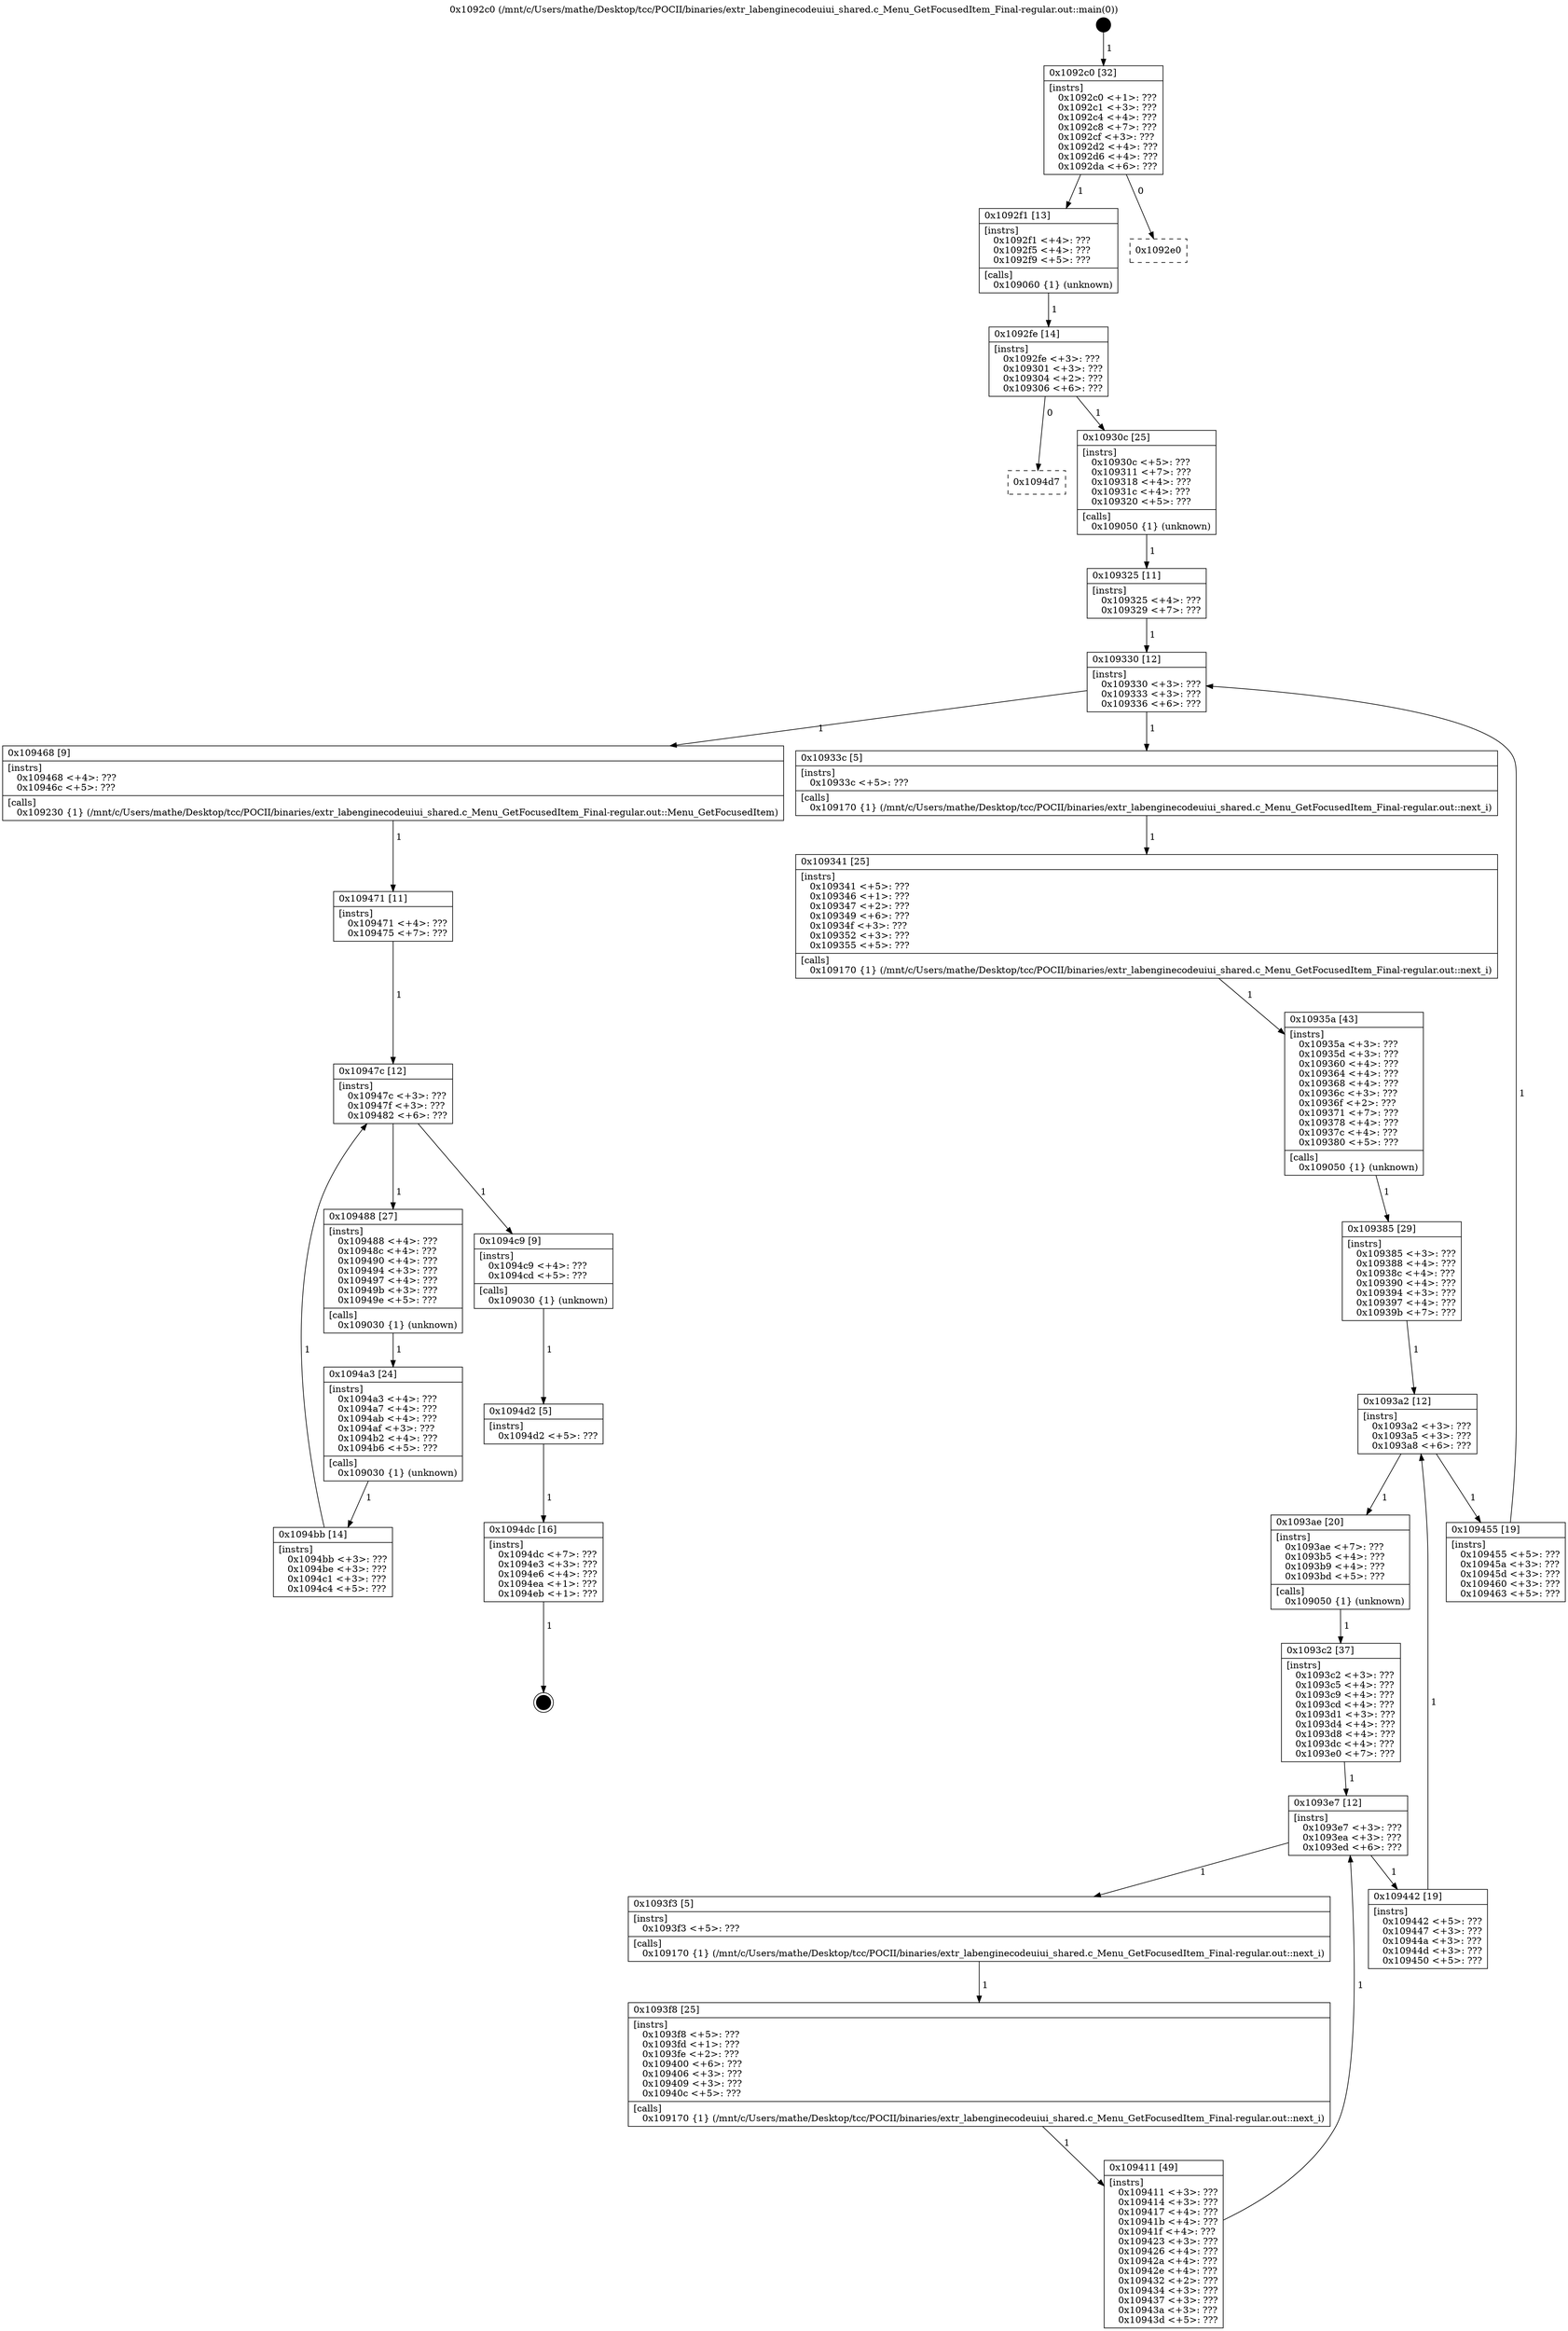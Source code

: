 digraph "0x1092c0" {
  label = "0x1092c0 (/mnt/c/Users/mathe/Desktop/tcc/POCII/binaries/extr_labenginecodeuiui_shared.c_Menu_GetFocusedItem_Final-regular.out::main(0))"
  labelloc = "t"
  node[shape=record]

  Entry [label="",width=0.3,height=0.3,shape=circle,fillcolor=black,style=filled]
  "0x1092c0" [label="{
     0x1092c0 [32]\l
     | [instrs]\l
     &nbsp;&nbsp;0x1092c0 \<+1\>: ???\l
     &nbsp;&nbsp;0x1092c1 \<+3\>: ???\l
     &nbsp;&nbsp;0x1092c4 \<+4\>: ???\l
     &nbsp;&nbsp;0x1092c8 \<+7\>: ???\l
     &nbsp;&nbsp;0x1092cf \<+3\>: ???\l
     &nbsp;&nbsp;0x1092d2 \<+4\>: ???\l
     &nbsp;&nbsp;0x1092d6 \<+4\>: ???\l
     &nbsp;&nbsp;0x1092da \<+6\>: ???\l
  }"]
  "0x1092f1" [label="{
     0x1092f1 [13]\l
     | [instrs]\l
     &nbsp;&nbsp;0x1092f1 \<+4\>: ???\l
     &nbsp;&nbsp;0x1092f5 \<+4\>: ???\l
     &nbsp;&nbsp;0x1092f9 \<+5\>: ???\l
     | [calls]\l
     &nbsp;&nbsp;0x109060 \{1\} (unknown)\l
  }"]
  "0x1092e0" [label="{
     0x1092e0\l
  }", style=dashed]
  "0x1092fe" [label="{
     0x1092fe [14]\l
     | [instrs]\l
     &nbsp;&nbsp;0x1092fe \<+3\>: ???\l
     &nbsp;&nbsp;0x109301 \<+3\>: ???\l
     &nbsp;&nbsp;0x109304 \<+2\>: ???\l
     &nbsp;&nbsp;0x109306 \<+6\>: ???\l
  }"]
  "0x1094d7" [label="{
     0x1094d7\l
  }", style=dashed]
  "0x10930c" [label="{
     0x10930c [25]\l
     | [instrs]\l
     &nbsp;&nbsp;0x10930c \<+5\>: ???\l
     &nbsp;&nbsp;0x109311 \<+7\>: ???\l
     &nbsp;&nbsp;0x109318 \<+4\>: ???\l
     &nbsp;&nbsp;0x10931c \<+4\>: ???\l
     &nbsp;&nbsp;0x109320 \<+5\>: ???\l
     | [calls]\l
     &nbsp;&nbsp;0x109050 \{1\} (unknown)\l
  }"]
  Exit [label="",width=0.3,height=0.3,shape=circle,fillcolor=black,style=filled,peripheries=2]
  "0x109330" [label="{
     0x109330 [12]\l
     | [instrs]\l
     &nbsp;&nbsp;0x109330 \<+3\>: ???\l
     &nbsp;&nbsp;0x109333 \<+3\>: ???\l
     &nbsp;&nbsp;0x109336 \<+6\>: ???\l
  }"]
  "0x109468" [label="{
     0x109468 [9]\l
     | [instrs]\l
     &nbsp;&nbsp;0x109468 \<+4\>: ???\l
     &nbsp;&nbsp;0x10946c \<+5\>: ???\l
     | [calls]\l
     &nbsp;&nbsp;0x109230 \{1\} (/mnt/c/Users/mathe/Desktop/tcc/POCII/binaries/extr_labenginecodeuiui_shared.c_Menu_GetFocusedItem_Final-regular.out::Menu_GetFocusedItem)\l
  }"]
  "0x10933c" [label="{
     0x10933c [5]\l
     | [instrs]\l
     &nbsp;&nbsp;0x10933c \<+5\>: ???\l
     | [calls]\l
     &nbsp;&nbsp;0x109170 \{1\} (/mnt/c/Users/mathe/Desktop/tcc/POCII/binaries/extr_labenginecodeuiui_shared.c_Menu_GetFocusedItem_Final-regular.out::next_i)\l
  }"]
  "0x109341" [label="{
     0x109341 [25]\l
     | [instrs]\l
     &nbsp;&nbsp;0x109341 \<+5\>: ???\l
     &nbsp;&nbsp;0x109346 \<+1\>: ???\l
     &nbsp;&nbsp;0x109347 \<+2\>: ???\l
     &nbsp;&nbsp;0x109349 \<+6\>: ???\l
     &nbsp;&nbsp;0x10934f \<+3\>: ???\l
     &nbsp;&nbsp;0x109352 \<+3\>: ???\l
     &nbsp;&nbsp;0x109355 \<+5\>: ???\l
     | [calls]\l
     &nbsp;&nbsp;0x109170 \{1\} (/mnt/c/Users/mathe/Desktop/tcc/POCII/binaries/extr_labenginecodeuiui_shared.c_Menu_GetFocusedItem_Final-regular.out::next_i)\l
  }"]
  "0x10935a" [label="{
     0x10935a [43]\l
     | [instrs]\l
     &nbsp;&nbsp;0x10935a \<+3\>: ???\l
     &nbsp;&nbsp;0x10935d \<+3\>: ???\l
     &nbsp;&nbsp;0x109360 \<+4\>: ???\l
     &nbsp;&nbsp;0x109364 \<+4\>: ???\l
     &nbsp;&nbsp;0x109368 \<+4\>: ???\l
     &nbsp;&nbsp;0x10936c \<+3\>: ???\l
     &nbsp;&nbsp;0x10936f \<+2\>: ???\l
     &nbsp;&nbsp;0x109371 \<+7\>: ???\l
     &nbsp;&nbsp;0x109378 \<+4\>: ???\l
     &nbsp;&nbsp;0x10937c \<+4\>: ???\l
     &nbsp;&nbsp;0x109380 \<+5\>: ???\l
     | [calls]\l
     &nbsp;&nbsp;0x109050 \{1\} (unknown)\l
  }"]
  "0x1093a2" [label="{
     0x1093a2 [12]\l
     | [instrs]\l
     &nbsp;&nbsp;0x1093a2 \<+3\>: ???\l
     &nbsp;&nbsp;0x1093a5 \<+3\>: ???\l
     &nbsp;&nbsp;0x1093a8 \<+6\>: ???\l
  }"]
  "0x109455" [label="{
     0x109455 [19]\l
     | [instrs]\l
     &nbsp;&nbsp;0x109455 \<+5\>: ???\l
     &nbsp;&nbsp;0x10945a \<+3\>: ???\l
     &nbsp;&nbsp;0x10945d \<+3\>: ???\l
     &nbsp;&nbsp;0x109460 \<+3\>: ???\l
     &nbsp;&nbsp;0x109463 \<+5\>: ???\l
  }"]
  "0x1093ae" [label="{
     0x1093ae [20]\l
     | [instrs]\l
     &nbsp;&nbsp;0x1093ae \<+7\>: ???\l
     &nbsp;&nbsp;0x1093b5 \<+4\>: ???\l
     &nbsp;&nbsp;0x1093b9 \<+4\>: ???\l
     &nbsp;&nbsp;0x1093bd \<+5\>: ???\l
     | [calls]\l
     &nbsp;&nbsp;0x109050 \{1\} (unknown)\l
  }"]
  "0x1093e7" [label="{
     0x1093e7 [12]\l
     | [instrs]\l
     &nbsp;&nbsp;0x1093e7 \<+3\>: ???\l
     &nbsp;&nbsp;0x1093ea \<+3\>: ???\l
     &nbsp;&nbsp;0x1093ed \<+6\>: ???\l
  }"]
  "0x109442" [label="{
     0x109442 [19]\l
     | [instrs]\l
     &nbsp;&nbsp;0x109442 \<+5\>: ???\l
     &nbsp;&nbsp;0x109447 \<+3\>: ???\l
     &nbsp;&nbsp;0x10944a \<+3\>: ???\l
     &nbsp;&nbsp;0x10944d \<+3\>: ???\l
     &nbsp;&nbsp;0x109450 \<+5\>: ???\l
  }"]
  "0x1093f3" [label="{
     0x1093f3 [5]\l
     | [instrs]\l
     &nbsp;&nbsp;0x1093f3 \<+5\>: ???\l
     | [calls]\l
     &nbsp;&nbsp;0x109170 \{1\} (/mnt/c/Users/mathe/Desktop/tcc/POCII/binaries/extr_labenginecodeuiui_shared.c_Menu_GetFocusedItem_Final-regular.out::next_i)\l
  }"]
  "0x1093f8" [label="{
     0x1093f8 [25]\l
     | [instrs]\l
     &nbsp;&nbsp;0x1093f8 \<+5\>: ???\l
     &nbsp;&nbsp;0x1093fd \<+1\>: ???\l
     &nbsp;&nbsp;0x1093fe \<+2\>: ???\l
     &nbsp;&nbsp;0x109400 \<+6\>: ???\l
     &nbsp;&nbsp;0x109406 \<+3\>: ???\l
     &nbsp;&nbsp;0x109409 \<+3\>: ???\l
     &nbsp;&nbsp;0x10940c \<+5\>: ???\l
     | [calls]\l
     &nbsp;&nbsp;0x109170 \{1\} (/mnt/c/Users/mathe/Desktop/tcc/POCII/binaries/extr_labenginecodeuiui_shared.c_Menu_GetFocusedItem_Final-regular.out::next_i)\l
  }"]
  "0x109411" [label="{
     0x109411 [49]\l
     | [instrs]\l
     &nbsp;&nbsp;0x109411 \<+3\>: ???\l
     &nbsp;&nbsp;0x109414 \<+3\>: ???\l
     &nbsp;&nbsp;0x109417 \<+4\>: ???\l
     &nbsp;&nbsp;0x10941b \<+4\>: ???\l
     &nbsp;&nbsp;0x10941f \<+4\>: ???\l
     &nbsp;&nbsp;0x109423 \<+3\>: ???\l
     &nbsp;&nbsp;0x109426 \<+4\>: ???\l
     &nbsp;&nbsp;0x10942a \<+4\>: ???\l
     &nbsp;&nbsp;0x10942e \<+4\>: ???\l
     &nbsp;&nbsp;0x109432 \<+2\>: ???\l
     &nbsp;&nbsp;0x109434 \<+3\>: ???\l
     &nbsp;&nbsp;0x109437 \<+3\>: ???\l
     &nbsp;&nbsp;0x10943a \<+3\>: ???\l
     &nbsp;&nbsp;0x10943d \<+5\>: ???\l
  }"]
  "0x1093c2" [label="{
     0x1093c2 [37]\l
     | [instrs]\l
     &nbsp;&nbsp;0x1093c2 \<+3\>: ???\l
     &nbsp;&nbsp;0x1093c5 \<+4\>: ???\l
     &nbsp;&nbsp;0x1093c9 \<+4\>: ???\l
     &nbsp;&nbsp;0x1093cd \<+4\>: ???\l
     &nbsp;&nbsp;0x1093d1 \<+3\>: ???\l
     &nbsp;&nbsp;0x1093d4 \<+4\>: ???\l
     &nbsp;&nbsp;0x1093d8 \<+4\>: ???\l
     &nbsp;&nbsp;0x1093dc \<+4\>: ???\l
     &nbsp;&nbsp;0x1093e0 \<+7\>: ???\l
  }"]
  "0x1094dc" [label="{
     0x1094dc [16]\l
     | [instrs]\l
     &nbsp;&nbsp;0x1094dc \<+7\>: ???\l
     &nbsp;&nbsp;0x1094e3 \<+3\>: ???\l
     &nbsp;&nbsp;0x1094e6 \<+4\>: ???\l
     &nbsp;&nbsp;0x1094ea \<+1\>: ???\l
     &nbsp;&nbsp;0x1094eb \<+1\>: ???\l
  }"]
  "0x109385" [label="{
     0x109385 [29]\l
     | [instrs]\l
     &nbsp;&nbsp;0x109385 \<+3\>: ???\l
     &nbsp;&nbsp;0x109388 \<+4\>: ???\l
     &nbsp;&nbsp;0x10938c \<+4\>: ???\l
     &nbsp;&nbsp;0x109390 \<+4\>: ???\l
     &nbsp;&nbsp;0x109394 \<+3\>: ???\l
     &nbsp;&nbsp;0x109397 \<+4\>: ???\l
     &nbsp;&nbsp;0x10939b \<+7\>: ???\l
  }"]
  "0x1094d2" [label="{
     0x1094d2 [5]\l
     | [instrs]\l
     &nbsp;&nbsp;0x1094d2 \<+5\>: ???\l
  }"]
  "0x109325" [label="{
     0x109325 [11]\l
     | [instrs]\l
     &nbsp;&nbsp;0x109325 \<+4\>: ???\l
     &nbsp;&nbsp;0x109329 \<+7\>: ???\l
  }"]
  "0x10947c" [label="{
     0x10947c [12]\l
     | [instrs]\l
     &nbsp;&nbsp;0x10947c \<+3\>: ???\l
     &nbsp;&nbsp;0x10947f \<+3\>: ???\l
     &nbsp;&nbsp;0x109482 \<+6\>: ???\l
  }"]
  "0x1094c9" [label="{
     0x1094c9 [9]\l
     | [instrs]\l
     &nbsp;&nbsp;0x1094c9 \<+4\>: ???\l
     &nbsp;&nbsp;0x1094cd \<+5\>: ???\l
     | [calls]\l
     &nbsp;&nbsp;0x109030 \{1\} (unknown)\l
  }"]
  "0x109488" [label="{
     0x109488 [27]\l
     | [instrs]\l
     &nbsp;&nbsp;0x109488 \<+4\>: ???\l
     &nbsp;&nbsp;0x10948c \<+4\>: ???\l
     &nbsp;&nbsp;0x109490 \<+4\>: ???\l
     &nbsp;&nbsp;0x109494 \<+3\>: ???\l
     &nbsp;&nbsp;0x109497 \<+4\>: ???\l
     &nbsp;&nbsp;0x10949b \<+3\>: ???\l
     &nbsp;&nbsp;0x10949e \<+5\>: ???\l
     | [calls]\l
     &nbsp;&nbsp;0x109030 \{1\} (unknown)\l
  }"]
  "0x1094a3" [label="{
     0x1094a3 [24]\l
     | [instrs]\l
     &nbsp;&nbsp;0x1094a3 \<+4\>: ???\l
     &nbsp;&nbsp;0x1094a7 \<+4\>: ???\l
     &nbsp;&nbsp;0x1094ab \<+4\>: ???\l
     &nbsp;&nbsp;0x1094af \<+3\>: ???\l
     &nbsp;&nbsp;0x1094b2 \<+4\>: ???\l
     &nbsp;&nbsp;0x1094b6 \<+5\>: ???\l
     | [calls]\l
     &nbsp;&nbsp;0x109030 \{1\} (unknown)\l
  }"]
  "0x1094bb" [label="{
     0x1094bb [14]\l
     | [instrs]\l
     &nbsp;&nbsp;0x1094bb \<+3\>: ???\l
     &nbsp;&nbsp;0x1094be \<+3\>: ???\l
     &nbsp;&nbsp;0x1094c1 \<+3\>: ???\l
     &nbsp;&nbsp;0x1094c4 \<+5\>: ???\l
  }"]
  "0x109471" [label="{
     0x109471 [11]\l
     | [instrs]\l
     &nbsp;&nbsp;0x109471 \<+4\>: ???\l
     &nbsp;&nbsp;0x109475 \<+7\>: ???\l
  }"]
  Entry -> "0x1092c0" [label=" 1"]
  "0x1092c0" -> "0x1092f1" [label=" 1"]
  "0x1092c0" -> "0x1092e0" [label=" 0"]
  "0x1092f1" -> "0x1092fe" [label=" 1"]
  "0x1092fe" -> "0x1094d7" [label=" 0"]
  "0x1092fe" -> "0x10930c" [label=" 1"]
  "0x1094dc" -> Exit [label=" 1"]
  "0x10930c" -> "0x109325" [label=" 1"]
  "0x109330" -> "0x109468" [label=" 1"]
  "0x109330" -> "0x10933c" [label=" 1"]
  "0x10933c" -> "0x109341" [label=" 1"]
  "0x109341" -> "0x10935a" [label=" 1"]
  "0x10935a" -> "0x109385" [label=" 1"]
  "0x1093a2" -> "0x109455" [label=" 1"]
  "0x1093a2" -> "0x1093ae" [label=" 1"]
  "0x1093ae" -> "0x1093c2" [label=" 1"]
  "0x1093e7" -> "0x109442" [label=" 1"]
  "0x1093e7" -> "0x1093f3" [label=" 1"]
  "0x1093f3" -> "0x1093f8" [label=" 1"]
  "0x1093f8" -> "0x109411" [label=" 1"]
  "0x1093c2" -> "0x1093e7" [label=" 1"]
  "0x109411" -> "0x1093e7" [label=" 1"]
  "0x1094d2" -> "0x1094dc" [label=" 1"]
  "0x109385" -> "0x1093a2" [label=" 1"]
  "0x109442" -> "0x1093a2" [label=" 1"]
  "0x1094c9" -> "0x1094d2" [label=" 1"]
  "0x109325" -> "0x109330" [label=" 1"]
  "0x109455" -> "0x109330" [label=" 1"]
  "0x109468" -> "0x109471" [label=" 1"]
  "0x10947c" -> "0x1094c9" [label=" 1"]
  "0x10947c" -> "0x109488" [label=" 1"]
  "0x109488" -> "0x1094a3" [label=" 1"]
  "0x1094a3" -> "0x1094bb" [label=" 1"]
  "0x109471" -> "0x10947c" [label=" 1"]
  "0x1094bb" -> "0x10947c" [label=" 1"]
}
